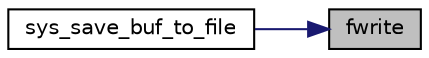 digraph "fwrite"
{
 // LATEX_PDF_SIZE
  edge [fontname="Helvetica",fontsize="10",labelfontname="Helvetica",labelfontsize="10"];
  node [fontname="Helvetica",fontsize="10",shape=record];
  rankdir="RL";
  Node1 [label="fwrite",height=0.2,width=0.4,color="black", fillcolor="grey75", style="filled", fontcolor="black",tooltip=" "];
  Node1 -> Node2 [dir="back",color="midnightblue",fontsize="10",style="solid",fontname="Helvetica"];
  Node2 [label="sys_save_buf_to_file",height=0.2,width=0.4,color="black", fillcolor="white", style="filled",URL="$common_8h.html#acd37223937d89e77a1ccbdc6e94b38cc",tooltip=" "];
}
